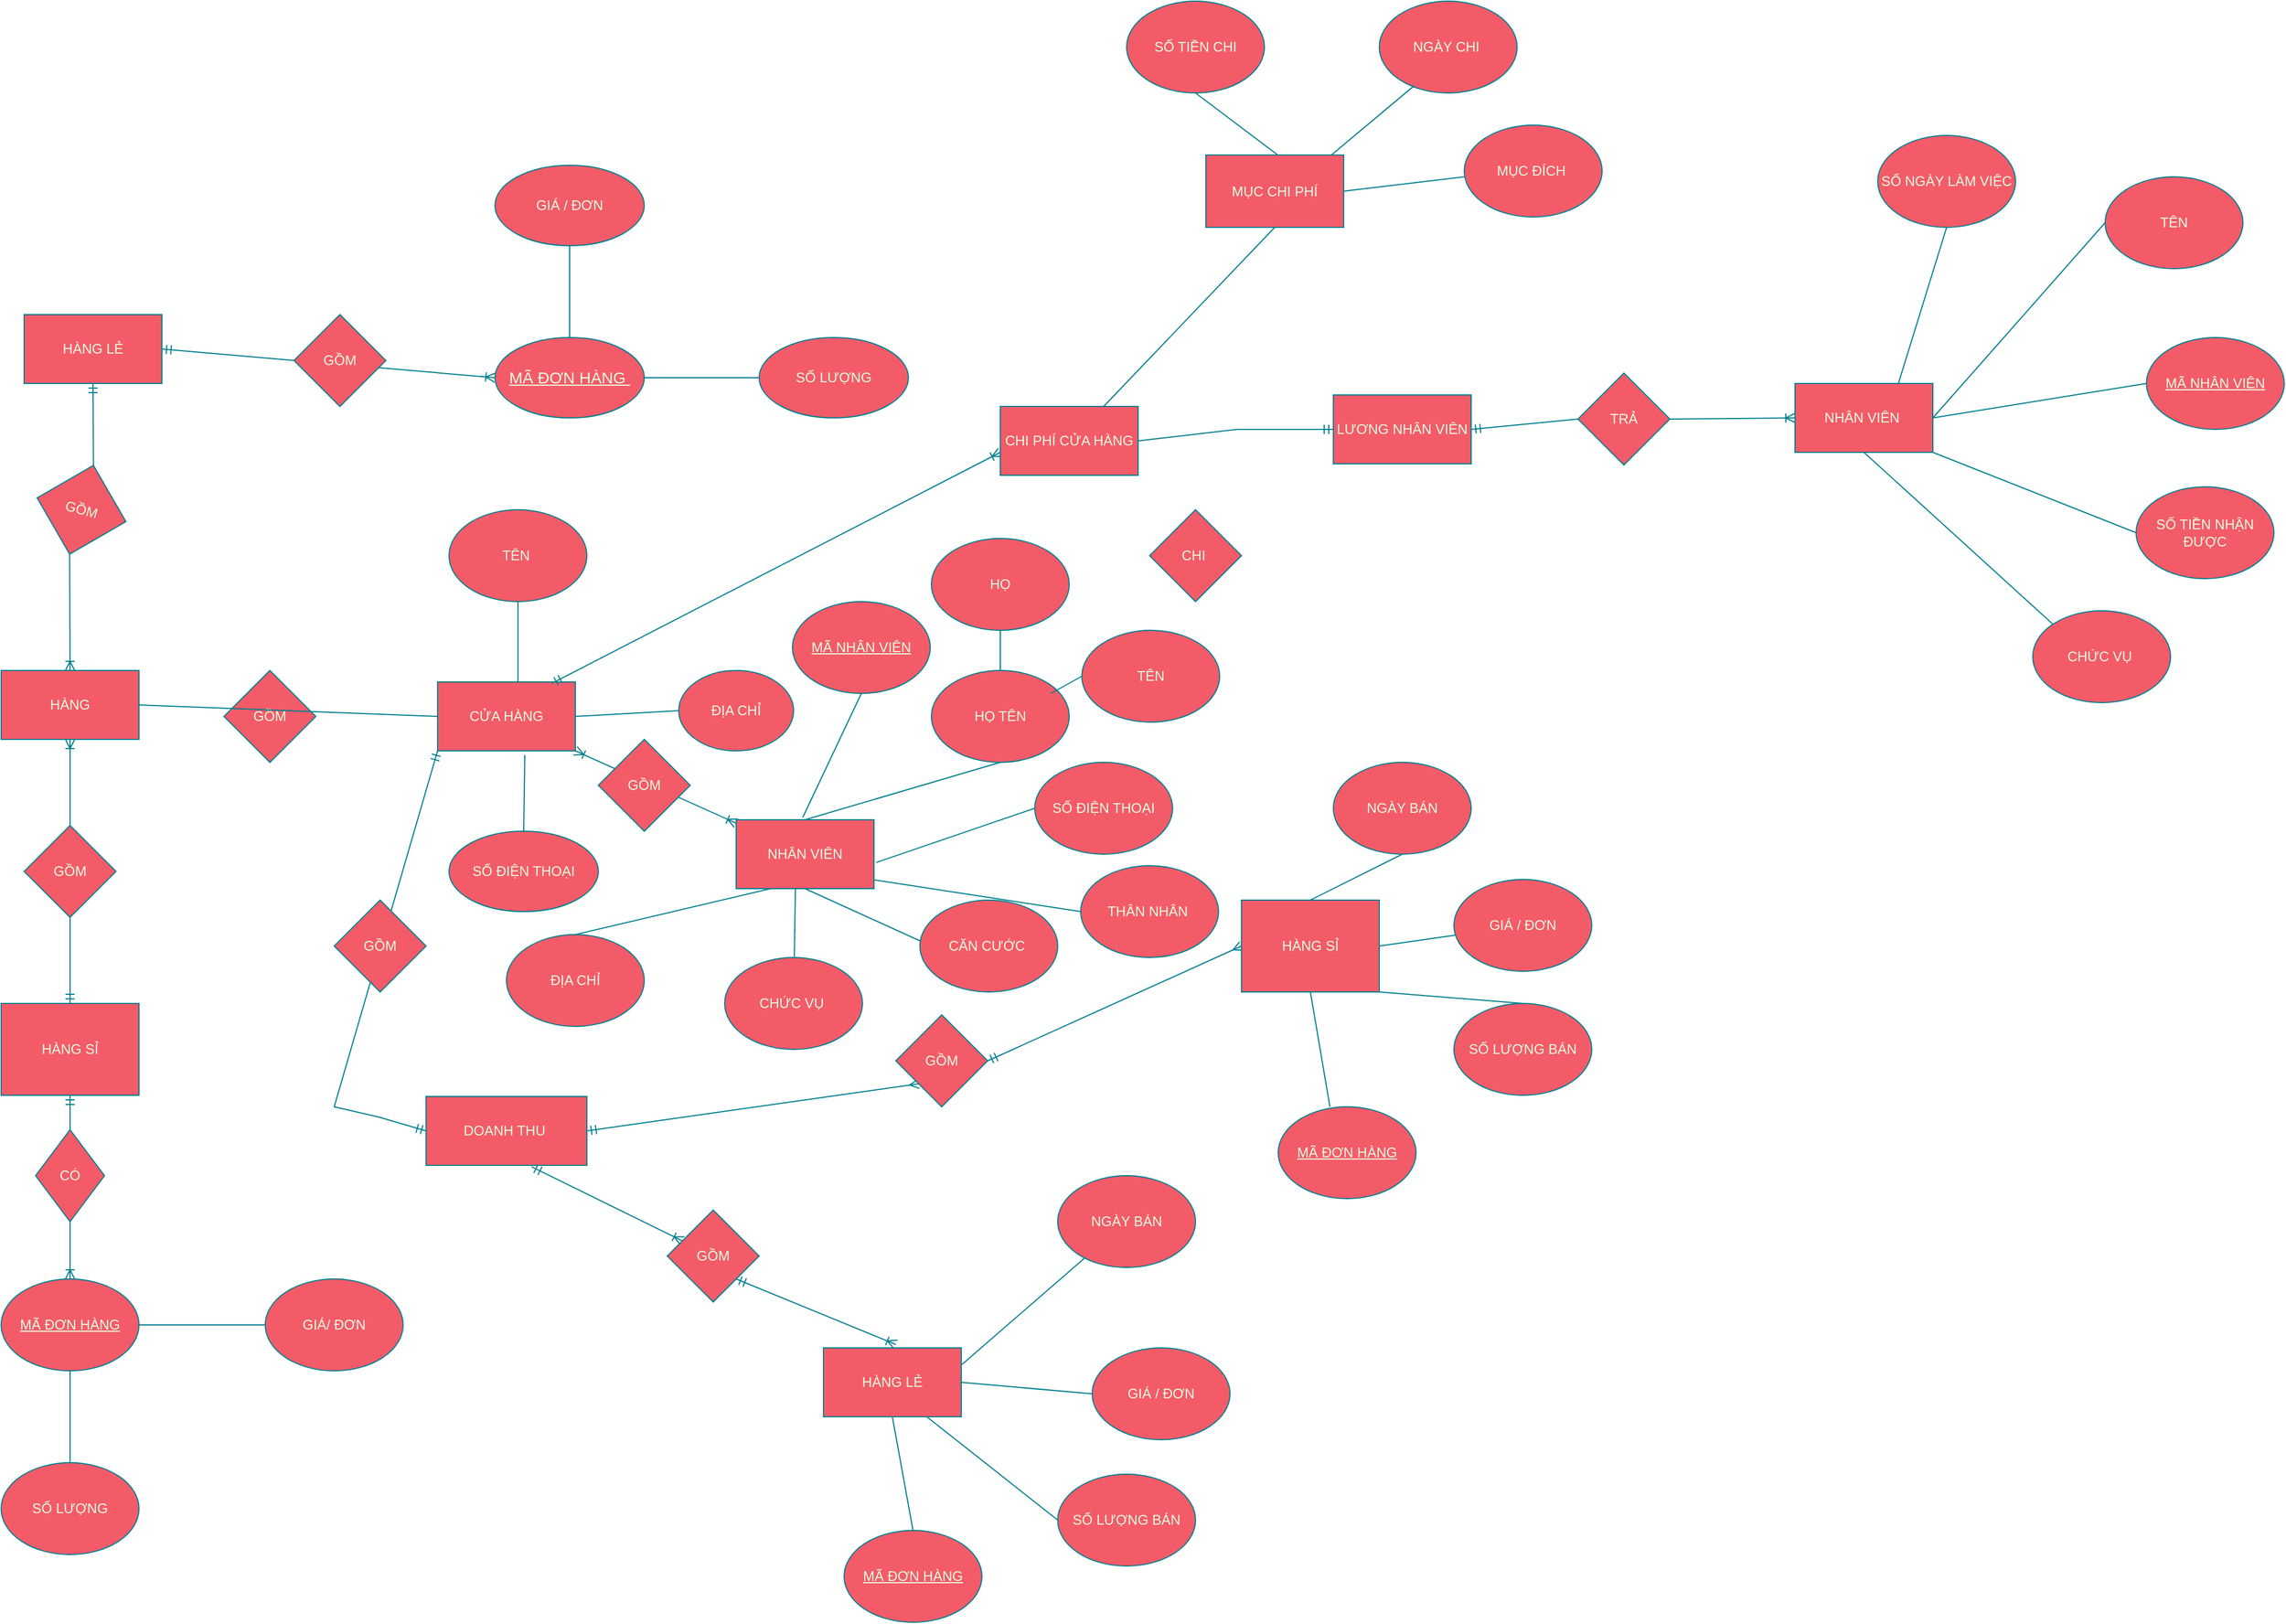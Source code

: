 <mxfile version="24.0.4" type="github">
  <diagram id="R2lEEEUBdFMjLlhIrx00" name="Page-1">
    <mxGraphModel dx="1657" dy="1652" grid="1" gridSize="9" guides="1" tooltips="1" connect="1" arrows="1" fold="1" page="1" pageScale="1" pageWidth="700" pageHeight="1000" math="0" shadow="0" extFonts="Permanent Marker^https://fonts.googleapis.com/css?family=Permanent+Marker">
      <root>
        <mxCell id="0" />
        <mxCell id="1" parent="0" />
        <mxCell id="OaX4-HpNBxAJLAudrFUs-1" value="CỬA HÀNG" style="rounded=0;whiteSpace=wrap;html=1;labelBackgroundColor=none;fillColor=#F45B69;strokeColor=#028090;fontColor=#E4FDE1;" parent="1" vertex="1">
          <mxGeometry x="330" y="80" width="120" height="60" as="geometry" />
        </mxCell>
        <mxCell id="OaX4-HpNBxAJLAudrFUs-2" value="ĐỊA CHỈ" style="ellipse;whiteSpace=wrap;html=1;rounded=0;labelBackgroundColor=none;fillColor=#F45B69;strokeColor=#028090;fontColor=#E4FDE1;" parent="1" vertex="1">
          <mxGeometry x="540" y="70" width="100" height="70" as="geometry" />
        </mxCell>
        <mxCell id="OaX4-HpNBxAJLAudrFUs-8" value="TÊN&amp;nbsp;" style="ellipse;whiteSpace=wrap;html=1;rounded=0;labelBackgroundColor=none;fillColor=#F45B69;strokeColor=#028090;fontColor=#E4FDE1;" parent="1" vertex="1">
          <mxGeometry x="340" y="-70" width="120" height="80" as="geometry" />
        </mxCell>
        <mxCell id="OaX4-HpNBxAJLAudrFUs-10" value="SỐ ĐIỆN THOẠI" style="ellipse;whiteSpace=wrap;html=1;rounded=0;labelBackgroundColor=none;fillColor=#F45B69;strokeColor=#028090;fontColor=#E4FDE1;" parent="1" vertex="1">
          <mxGeometry x="340" y="210" width="130" height="70" as="geometry" />
        </mxCell>
        <mxCell id="OaX4-HpNBxAJLAudrFUs-13" value="" style="endArrow=none;html=1;rounded=0;entryX=0.5;entryY=0;entryDx=0;entryDy=0;exitX=0.633;exitY=1.06;exitDx=0;exitDy=0;exitPerimeter=0;labelBackgroundColor=none;strokeColor=#028090;fontColor=default;" parent="1" source="OaX4-HpNBxAJLAudrFUs-1" target="OaX4-HpNBxAJLAudrFUs-10" edge="1">
          <mxGeometry width="50" height="50" relative="1" as="geometry">
            <mxPoint x="400" y="110" as="sourcePoint" />
            <mxPoint x="450" y="60" as="targetPoint" />
          </mxGeometry>
        </mxCell>
        <mxCell id="OaX4-HpNBxAJLAudrFUs-14" value="" style="endArrow=none;html=1;rounded=0;entryX=0;entryY=0.5;entryDx=0;entryDy=0;exitX=1;exitY=0.5;exitDx=0;exitDy=0;labelBackgroundColor=none;strokeColor=#028090;fontColor=default;" parent="1" source="OaX4-HpNBxAJLAudrFUs-1" target="OaX4-HpNBxAJLAudrFUs-2" edge="1">
          <mxGeometry width="50" height="50" relative="1" as="geometry">
            <mxPoint x="440" y="110" as="sourcePoint" />
            <mxPoint x="450" y="60" as="targetPoint" />
          </mxGeometry>
        </mxCell>
        <mxCell id="OaX4-HpNBxAJLAudrFUs-15" value="" style="endArrow=none;html=1;rounded=0;entryX=0.5;entryY=1;entryDx=0;entryDy=0;labelBackgroundColor=none;strokeColor=#028090;fontColor=default;" parent="1" target="OaX4-HpNBxAJLAudrFUs-8" edge="1">
          <mxGeometry width="50" height="50" relative="1" as="geometry">
            <mxPoint x="400" y="80" as="sourcePoint" />
            <mxPoint x="450" y="60" as="targetPoint" />
          </mxGeometry>
        </mxCell>
        <mxCell id="OaX4-HpNBxAJLAudrFUs-27" value="HÀNG" style="rounded=0;whiteSpace=wrap;html=1;labelBackgroundColor=none;fillColor=#F45B69;strokeColor=#028090;fontColor=#E4FDE1;" parent="1" vertex="1">
          <mxGeometry x="-50" y="70" width="120" height="60" as="geometry" />
        </mxCell>
        <mxCell id="OaX4-HpNBxAJLAudrFUs-36" value="MÃ ĐƠN HÀNG&amp;nbsp;" style="ellipse;whiteSpace=wrap;html=1;rounded=0;labelBackgroundColor=none;fillColor=#F45B69;strokeColor=#028090;fontColor=#E4FDE1;fontStyle=4;fontSize=14;" parent="1" vertex="1">
          <mxGeometry x="380" y="-220" width="130" height="70" as="geometry" />
        </mxCell>
        <mxCell id="OaX4-HpNBxAJLAudrFUs-38" value="GIÁ / ĐƠN" style="ellipse;whiteSpace=wrap;html=1;rounded=0;labelBackgroundColor=none;fillColor=#F45B69;strokeColor=#028090;fontColor=#E4FDE1;" parent="1" vertex="1">
          <mxGeometry x="380" y="-370" width="130" height="70" as="geometry" />
        </mxCell>
        <mxCell id="OaX4-HpNBxAJLAudrFUs-42" value="MÃ ĐƠN HÀNG" style="ellipse;whiteSpace=wrap;html=1;rounded=0;labelBackgroundColor=none;fillColor=#F45B69;strokeColor=#028090;fontColor=#E4FDE1;fontStyle=4" parent="1" vertex="1">
          <mxGeometry x="-50" y="600" width="120" height="80" as="geometry" />
        </mxCell>
        <mxCell id="OaX4-HpNBxAJLAudrFUs-44" value="GIÁ/ ĐƠN" style="ellipse;whiteSpace=wrap;html=1;rounded=0;labelBackgroundColor=none;fillColor=#F45B69;strokeColor=#028090;fontColor=#E4FDE1;" parent="1" vertex="1">
          <mxGeometry x="180" y="600" width="120" height="80" as="geometry" />
        </mxCell>
        <mxCell id="OaX4-HpNBxAJLAudrFUs-46" value="SỐ LƯỢNG" style="ellipse;whiteSpace=wrap;html=1;rounded=0;labelBackgroundColor=none;fillColor=#F45B69;strokeColor=#028090;fontColor=#E4FDE1;" parent="1" vertex="1">
          <mxGeometry x="-50" y="760" width="120" height="80" as="geometry" />
        </mxCell>
        <mxCell id="OaX4-HpNBxAJLAudrFUs-48" value="" style="endArrow=ERmandOne;html=1;rounded=0;entryX=0.5;entryY=1;entryDx=0;entryDy=0;exitX=0.5;exitY=0;exitDx=0;exitDy=0;labelBackgroundColor=none;strokeColor=#028090;fontColor=default;endFill=0;" parent="1" source="OaX4-HpNBxAJLAudrFUs-52" edge="1">
          <mxGeometry width="50" height="50" relative="1" as="geometry">
            <mxPoint x="10" y="510" as="sourcePoint" />
            <mxPoint x="10" y="440" as="targetPoint" />
            <Array as="points" />
          </mxGeometry>
        </mxCell>
        <mxCell id="OaX4-HpNBxAJLAudrFUs-50" value="" style="endArrow=none;html=1;rounded=0;exitX=1;exitY=0.5;exitDx=0;exitDy=0;entryX=0;entryY=0.5;entryDx=0;entryDy=0;labelBackgroundColor=none;strokeColor=#028090;fontColor=default;" parent="1" source="OaX4-HpNBxAJLAudrFUs-42" target="OaX4-HpNBxAJLAudrFUs-44" edge="1">
          <mxGeometry width="50" height="50" relative="1" as="geometry">
            <mxPoint x="400" y="500" as="sourcePoint" />
            <mxPoint x="450" y="450" as="targetPoint" />
          </mxGeometry>
        </mxCell>
        <mxCell id="OaX4-HpNBxAJLAudrFUs-51" value="" style="endArrow=none;html=1;rounded=0;entryX=0.5;entryY=1;entryDx=0;entryDy=0;exitX=0.5;exitY=0;exitDx=0;exitDy=0;labelBackgroundColor=none;strokeColor=#028090;fontColor=default;" parent="1" source="OaX4-HpNBxAJLAudrFUs-46" target="OaX4-HpNBxAJLAudrFUs-42" edge="1">
          <mxGeometry width="50" height="50" relative="1" as="geometry">
            <mxPoint x="10" y="670" as="sourcePoint" />
            <mxPoint x="450" y="450" as="targetPoint" />
          </mxGeometry>
        </mxCell>
        <mxCell id="OaX4-HpNBxAJLAudrFUs-53" value="" style="endArrow=none;html=1;rounded=0;entryX=0.5;entryY=1;entryDx=0;entryDy=0;exitX=0.5;exitY=0;exitDx=0;exitDy=0;labelBackgroundColor=none;strokeColor=#028090;fontColor=default;endFill=0;startArrow=ERoneToMany;startFill=0;" parent="1" source="OaX4-HpNBxAJLAudrFUs-42" target="OaX4-HpNBxAJLAudrFUs-52" edge="1">
          <mxGeometry width="50" height="50" relative="1" as="geometry">
            <mxPoint x="10" y="520" as="sourcePoint" />
            <mxPoint x="10" y="440" as="targetPoint" />
            <Array as="points" />
          </mxGeometry>
        </mxCell>
        <mxCell id="OaX4-HpNBxAJLAudrFUs-52" value="CÓ" style="rhombus;whiteSpace=wrap;html=1;labelBackgroundColor=none;fillColor=#F45B69;strokeColor=#028090;fontColor=#E4FDE1;" parent="1" vertex="1">
          <mxGeometry x="-20" y="470" width="60" height="80" as="geometry" />
        </mxCell>
        <mxCell id="OaX4-HpNBxAJLAudrFUs-54" value="SỐ LƯỢNG" style="ellipse;whiteSpace=wrap;html=1;rounded=0;labelBackgroundColor=none;fillColor=#F45B69;strokeColor=#028090;fontColor=#E4FDE1;" parent="1" vertex="1">
          <mxGeometry x="610" y="-220" width="130" height="70" as="geometry" />
        </mxCell>
        <mxCell id="OaX4-HpNBxAJLAudrFUs-56" value="" style="endArrow=ERoneToMany;html=1;rounded=0;entryX=0;entryY=0.5;entryDx=0;entryDy=0;labelBackgroundColor=none;strokeColor=#028090;fontColor=default;endFill=0;startArrow=ERmandOne;startFill=0;" parent="1" target="OaX4-HpNBxAJLAudrFUs-36" edge="1">
          <mxGeometry width="50" height="50" relative="1" as="geometry">
            <mxPoint x="90" y="-210" as="sourcePoint" />
            <mxPoint x="450" y="-250" as="targetPoint" />
          </mxGeometry>
        </mxCell>
        <mxCell id="OaX4-HpNBxAJLAudrFUs-57" value="" style="endArrow=none;html=1;rounded=0;exitX=1;exitY=0.5;exitDx=0;exitDy=0;entryX=0;entryY=0.5;entryDx=0;entryDy=0;labelBackgroundColor=none;strokeColor=#028090;fontColor=default;" parent="1" source="OaX4-HpNBxAJLAudrFUs-36" target="OaX4-HpNBxAJLAudrFUs-54" edge="1">
          <mxGeometry width="50" height="50" relative="1" as="geometry">
            <mxPoint x="400" y="-200" as="sourcePoint" />
            <mxPoint x="450" y="-250" as="targetPoint" />
          </mxGeometry>
        </mxCell>
        <mxCell id="OaX4-HpNBxAJLAudrFUs-58" value="" style="endArrow=none;html=1;rounded=0;entryX=0.5;entryY=1;entryDx=0;entryDy=0;labelBackgroundColor=none;strokeColor=#028090;fontColor=default;" parent="1" source="OaX4-HpNBxAJLAudrFUs-36" target="OaX4-HpNBxAJLAudrFUs-38" edge="1">
          <mxGeometry width="50" height="50" relative="1" as="geometry">
            <mxPoint x="400" y="-200" as="sourcePoint" />
            <mxPoint x="450" y="-250" as="targetPoint" />
          </mxGeometry>
        </mxCell>
        <mxCell id="OaX4-HpNBxAJLAudrFUs-59" value="GỒM" style="rhombus;whiteSpace=wrap;html=1;labelBackgroundColor=none;fillColor=#F45B69;strokeColor=#028090;fontColor=#E4FDE1;" parent="1" vertex="1">
          <mxGeometry x="205" y="-240" width="80" height="80" as="geometry" />
        </mxCell>
        <mxCell id="OaX4-HpNBxAJLAudrFUs-61" value="" style="endArrow=ERmandOne;html=1;rounded=0;entryX=0;entryY=1;entryDx=0;entryDy=0;labelBackgroundColor=none;strokeColor=#028090;fontColor=default;exitX=0;exitY=0.5;exitDx=0;exitDy=0;endFill=0;startArrow=ERmandOne;startFill=0;" parent="1" target="OaX4-HpNBxAJLAudrFUs-1" edge="1" source="OaX4-HpNBxAJLAudrFUs-62">
          <mxGeometry width="50" height="50" relative="1" as="geometry">
            <mxPoint x="360" y="450" as="sourcePoint" />
            <mxPoint x="450" y="210" as="targetPoint" />
            <Array as="points">
              <mxPoint x="279" y="459" />
              <mxPoint x="240" y="450" />
            </Array>
          </mxGeometry>
        </mxCell>
        <mxCell id="OaX4-HpNBxAJLAudrFUs-62" value="DOANH THU&amp;nbsp;" style="rounded=0;whiteSpace=wrap;html=1;labelBackgroundColor=none;fillColor=#F45B69;strokeColor=#028090;fontColor=#E4FDE1;" parent="1" vertex="1">
          <mxGeometry x="320" y="441" width="140" height="60" as="geometry" />
        </mxCell>
        <mxCell id="OaX4-HpNBxAJLAudrFUs-65" value="SỐ LƯỢNG BÁN" style="ellipse;whiteSpace=wrap;html=1;labelBackgroundColor=none;fillColor=#F45B69;strokeColor=#028090;fontColor=#E4FDE1;" parent="1" vertex="1">
          <mxGeometry x="1215" y="360" width="120" height="80" as="geometry" />
        </mxCell>
        <mxCell id="OaX4-HpNBxAJLAudrFUs-67" value="" style="endArrow=none;html=1;rounded=0;entryX=0.5;entryY=0;entryDx=0;entryDy=0;exitX=1;exitY=1;exitDx=0;exitDy=0;labelBackgroundColor=none;strokeColor=#028090;fontColor=default;" parent="1" source="HUm4G19TqvyZcy05r_Xh-48" target="OaX4-HpNBxAJLAudrFUs-65" edge="1">
          <mxGeometry width="50" height="50" relative="1" as="geometry">
            <mxPoint x="1122.04" y="335.6" as="sourcePoint" />
            <mxPoint x="450" y="410" as="targetPoint" />
          </mxGeometry>
        </mxCell>
        <mxCell id="OaX4-HpNBxAJLAudrFUs-68" value="NGÀY BÁN" style="ellipse;whiteSpace=wrap;html=1;labelBackgroundColor=none;fillColor=#F45B69;strokeColor=#028090;fontColor=#E4FDE1;" parent="1" vertex="1">
          <mxGeometry x="1110" y="150" width="120" height="80" as="geometry" />
        </mxCell>
        <mxCell id="OaX4-HpNBxAJLAudrFUs-70" value="GIÁ / ĐƠN" style="ellipse;whiteSpace=wrap;html=1;labelBackgroundColor=none;fillColor=#F45B69;strokeColor=#028090;fontColor=#E4FDE1;" parent="1" vertex="1">
          <mxGeometry x="1215" y="252" width="120" height="80" as="geometry" />
        </mxCell>
        <mxCell id="OaX4-HpNBxAJLAudrFUs-71" value="" style="endArrow=none;html=1;rounded=0;exitX=1;exitY=0.5;exitDx=0;exitDy=0;labelBackgroundColor=none;strokeColor=#028090;fontColor=default;" parent="1" source="HUm4G19TqvyZcy05r_Xh-48" target="OaX4-HpNBxAJLAudrFUs-70" edge="1">
          <mxGeometry width="50" height="50" relative="1" as="geometry">
            <mxPoint x="1150" y="300.0" as="sourcePoint" />
            <mxPoint x="450" y="410" as="targetPoint" />
          </mxGeometry>
        </mxCell>
        <mxCell id="OaX4-HpNBxAJLAudrFUs-73" value="SỐ LƯỢNG BÁN" style="ellipse;whiteSpace=wrap;html=1;labelBackgroundColor=none;fillColor=#F45B69;strokeColor=#028090;fontColor=#E4FDE1;" parent="1" vertex="1">
          <mxGeometry x="870" y="770" width="120" height="80" as="geometry" />
        </mxCell>
        <mxCell id="OaX4-HpNBxAJLAudrFUs-74" value="NGÀY BÁN" style="ellipse;whiteSpace=wrap;html=1;labelBackgroundColor=none;fillColor=#F45B69;strokeColor=#028090;fontColor=#E4FDE1;" parent="1" vertex="1">
          <mxGeometry x="870" y="510" width="120" height="80" as="geometry" />
        </mxCell>
        <mxCell id="OaX4-HpNBxAJLAudrFUs-75" value="GIÁ / ĐƠN" style="ellipse;whiteSpace=wrap;html=1;labelBackgroundColor=none;fillColor=#F45B69;strokeColor=#028090;fontColor=#E4FDE1;" parent="1" vertex="1">
          <mxGeometry x="900" y="660" width="120" height="80" as="geometry" />
        </mxCell>
        <mxCell id="OaX4-HpNBxAJLAudrFUs-77" value="" style="endArrow=ERmandOne;html=1;rounded=0;labelBackgroundColor=none;strokeColor=#028090;fontColor=default;endFill=0;startArrow=ERoneToMany;startFill=0;entryX=0.657;entryY=1.022;entryDx=0;entryDy=0;entryPerimeter=0;" parent="1" source="OaX4-HpNBxAJLAudrFUs-85" edge="1" target="OaX4-HpNBxAJLAudrFUs-62">
          <mxGeometry width="50" height="50" relative="1" as="geometry">
            <mxPoint x="729" y="657" as="sourcePoint" />
            <mxPoint x="720" y="500" as="targetPoint" />
          </mxGeometry>
        </mxCell>
        <mxCell id="OaX4-HpNBxAJLAudrFUs-78" value="" style="endArrow=none;html=1;rounded=0;exitX=1;exitY=0.25;exitDx=0;exitDy=0;labelBackgroundColor=none;strokeColor=#028090;fontColor=default;" parent="1" source="HUm4G19TqvyZcy05r_Xh-49" target="OaX4-HpNBxAJLAudrFUs-74" edge="1">
          <mxGeometry width="50" height="50" relative="1" as="geometry">
            <mxPoint x="804" y="688" as="sourcePoint" />
            <mxPoint x="650" y="490" as="targetPoint" />
          </mxGeometry>
        </mxCell>
        <mxCell id="OaX4-HpNBxAJLAudrFUs-79" value="" style="endArrow=none;html=1;rounded=0;entryX=0;entryY=0.5;entryDx=0;entryDy=0;exitX=1;exitY=0.5;exitDx=0;exitDy=0;labelBackgroundColor=none;strokeColor=#028090;fontColor=default;" parent="1" source="HUm4G19TqvyZcy05r_Xh-49" target="OaX4-HpNBxAJLAudrFUs-75" edge="1">
          <mxGeometry width="50" height="50" relative="1" as="geometry">
            <mxPoint x="804" y="688" as="sourcePoint" />
            <mxPoint x="650" y="490" as="targetPoint" />
          </mxGeometry>
        </mxCell>
        <mxCell id="OaX4-HpNBxAJLAudrFUs-80" value="" style="endArrow=none;html=1;rounded=0;entryX=0;entryY=0.5;entryDx=0;entryDy=0;labelBackgroundColor=none;strokeColor=#028090;fontColor=default;exitX=0.75;exitY=1;exitDx=0;exitDy=0;" parent="1" source="HUm4G19TqvyZcy05r_Xh-49" target="OaX4-HpNBxAJLAudrFUs-73" edge="1">
          <mxGeometry width="50" height="50" relative="1" as="geometry">
            <mxPoint x="756" y="720" as="sourcePoint" />
            <mxPoint x="650" y="590" as="targetPoint" />
          </mxGeometry>
        </mxCell>
        <mxCell id="OaX4-HpNBxAJLAudrFUs-81" value="GỒM" style="rhombus;whiteSpace=wrap;html=1;labelBackgroundColor=none;fillColor=#F45B69;strokeColor=#028090;fontColor=#E4FDE1;" parent="1" vertex="1">
          <mxGeometry x="240" y="270" width="80" height="80" as="geometry" />
        </mxCell>
        <mxCell id="OaX4-HpNBxAJLAudrFUs-84" value="" style="endArrow=ERmany;html=1;rounded=0;labelBackgroundColor=none;strokeColor=#028090;fontColor=default;entryX=0;entryY=0.5;entryDx=0;entryDy=0;endFill=0;startArrow=ERmandOne;startFill=0;exitX=1;exitY=0.5;exitDx=0;exitDy=0;" parent="1" target="HUm4G19TqvyZcy05r_Xh-48" edge="1" source="OaX4-HpNBxAJLAudrFUs-83">
          <mxGeometry width="50" height="50" relative="1" as="geometry">
            <mxPoint x="720" y="420" as="sourcePoint" />
            <mxPoint x="1033.72" y="313.04" as="targetPoint" />
            <Array as="points" />
          </mxGeometry>
        </mxCell>
        <mxCell id="OaX4-HpNBxAJLAudrFUs-88" value="HÀNG LẺ" style="rounded=0;whiteSpace=wrap;html=1;labelBackgroundColor=none;fillColor=#F45B69;strokeColor=#028090;fontColor=#E4FDE1;" parent="1" vertex="1">
          <mxGeometry x="-30" y="-240" width="120" height="60" as="geometry" />
        </mxCell>
        <mxCell id="OaX4-HpNBxAJLAudrFUs-90" value="HÀNG SỈ" style="rounded=0;whiteSpace=wrap;html=1;labelBackgroundColor=none;fillColor=#F45B69;strokeColor=#028090;fontColor=#E4FDE1;" parent="1" vertex="1">
          <mxGeometry x="-50" y="360" width="120" height="80" as="geometry" />
        </mxCell>
        <mxCell id="OaX4-HpNBxAJLAudrFUs-91" value="" style="endArrow=ERoneToMany;html=1;rounded=0;exitX=0.83;exitY=0.02;exitDx=0;exitDy=0;exitPerimeter=0;labelBackgroundColor=none;strokeColor=#028090;fontColor=default;endFill=0;startArrow=ERmandOne;startFill=0;" parent="1" source="OaX4-HpNBxAJLAudrFUs-1" edge="1">
          <mxGeometry width="50" height="50" relative="1" as="geometry">
            <mxPoint x="530" y="10" as="sourcePoint" />
            <mxPoint x="820" y="-120" as="targetPoint" />
            <Array as="points" />
          </mxGeometry>
        </mxCell>
        <mxCell id="OaX4-HpNBxAJLAudrFUs-93" value="CHI PHÍ CỬA HÀNG" style="rounded=0;whiteSpace=wrap;html=1;labelBackgroundColor=none;fillColor=#F45B69;strokeColor=#028090;fontColor=#E4FDE1;" parent="1" vertex="1">
          <mxGeometry x="820" y="-160" width="120" height="60" as="geometry" />
        </mxCell>
        <mxCell id="OaX4-HpNBxAJLAudrFUs-97" value="" style="endArrow=none;html=1;rounded=0;labelBackgroundColor=none;strokeColor=#028090;fontColor=default;exitX=0.5;exitY=1;exitDx=0;exitDy=0;entryX=0.533;entryY=0.016;entryDx=0;entryDy=0;entryPerimeter=0;" parent="1" target="HUm4G19TqvyZcy05r_Xh-44" edge="1" source="OaX4-HpNBxAJLAudrFUs-99">
          <mxGeometry width="50" height="50" relative="1" as="geometry">
            <mxPoint x="1230" y="-240" as="sourcePoint" />
            <mxPoint x="1026" y="-351" as="targetPoint" />
          </mxGeometry>
        </mxCell>
        <mxCell id="OaX4-HpNBxAJLAudrFUs-99" value="SỐ TIỀN CHI" style="ellipse;whiteSpace=wrap;html=1;labelBackgroundColor=none;fillColor=#F45B69;strokeColor=#028090;fontColor=#E4FDE1;" parent="1" vertex="1">
          <mxGeometry x="930" y="-513" width="120" height="80" as="geometry" />
        </mxCell>
        <mxCell id="OaX4-HpNBxAJLAudrFUs-100" value="NGÀY CHI&amp;nbsp;" style="ellipse;whiteSpace=wrap;html=1;labelBackgroundColor=none;fillColor=#F45B69;strokeColor=#028090;fontColor=#E4FDE1;" parent="1" vertex="1">
          <mxGeometry x="1150" y="-513" width="120" height="80" as="geometry" />
        </mxCell>
        <mxCell id="OaX4-HpNBxAJLAudrFUs-103" value="" style="endArrow=ERmandOne;html=1;rounded=0;exitX=1;exitY=0.5;exitDx=0;exitDy=0;entryX=0;entryY=0.5;entryDx=0;entryDy=0;labelBackgroundColor=none;strokeColor=#028090;fontColor=default;endFill=0;" parent="1" source="OaX4-HpNBxAJLAudrFUs-93" target="OaX4-HpNBxAJLAudrFUs-104" edge="1">
          <mxGeometry width="50" height="50" relative="1" as="geometry">
            <mxPoint x="1600" y="-120" as="sourcePoint" />
            <mxPoint x="1010" as="targetPoint" />
            <Array as="points">
              <mxPoint x="1026" y="-140" />
            </Array>
          </mxGeometry>
        </mxCell>
        <mxCell id="OaX4-HpNBxAJLAudrFUs-104" value="LƯƠNG NHÂN VIÊN" style="rounded=0;whiteSpace=wrap;html=1;labelBackgroundColor=none;fillColor=#F45B69;strokeColor=#028090;fontColor=#E4FDE1;" parent="1" vertex="1">
          <mxGeometry x="1110" y="-170" width="120" height="60" as="geometry" />
        </mxCell>
        <mxCell id="OaX4-HpNBxAJLAudrFUs-105" value="" style="endArrow=ERoneToMany;html=1;rounded=0;labelBackgroundColor=none;strokeColor=#028090;fontColor=default;exitX=1;exitY=0.5;exitDx=0;exitDy=0;entryX=0;entryY=0.5;entryDx=0;entryDy=0;endFill=0;startArrow=none;startFill=0;" parent="1" edge="1" target="HUm4G19TqvyZcy05r_Xh-40" source="HUm4G19TqvyZcy05r_Xh-41">
          <mxGeometry width="50" height="50" relative="1" as="geometry">
            <mxPoint x="1140" y="90" as="sourcePoint" />
            <mxPoint x="1314" y="-158" as="targetPoint" />
          </mxGeometry>
        </mxCell>
        <mxCell id="OaX4-HpNBxAJLAudrFUs-107" value="" style="endArrow=none;html=1;rounded=0;labelBackgroundColor=none;strokeColor=#028090;fontColor=default;exitX=0;exitY=0.5;exitDx=0;exitDy=0;entryX=1;entryY=0.5;entryDx=0;entryDy=0;" parent="1" edge="1" target="HUm4G19TqvyZcy05r_Xh-40" source="OaX4-HpNBxAJLAudrFUs-112">
          <mxGeometry width="50" height="50" relative="1" as="geometry">
            <mxPoint x="1390" y="90" as="sourcePoint" />
            <mxPoint x="1431.0" y="-170.96" as="targetPoint" />
          </mxGeometry>
        </mxCell>
        <mxCell id="OaX4-HpNBxAJLAudrFUs-108" value="CHI&amp;nbsp;" style="rhombus;whiteSpace=wrap;html=1;labelBackgroundColor=none;fillColor=#F45B69;strokeColor=#028090;fontColor=#E4FDE1;" parent="1" vertex="1">
          <mxGeometry x="950" y="-70" width="80" height="80" as="geometry" />
        </mxCell>
        <mxCell id="OaX4-HpNBxAJLAudrFUs-109" value="" style="endArrow=none;html=1;rounded=0;entryX=0.75;entryY=0;entryDx=0;entryDy=0;labelBackgroundColor=none;strokeColor=#028090;fontColor=default;exitX=0.5;exitY=1;exitDx=0;exitDy=0;" parent="1" target="HUm4G19TqvyZcy05r_Xh-40" edge="1" source="OaX4-HpNBxAJLAudrFUs-114">
          <mxGeometry width="50" height="50" relative="1" as="geometry">
            <mxPoint x="1440" y="-10" as="sourcePoint" />
            <mxPoint x="1416.426" y="-186.284" as="targetPoint" />
          </mxGeometry>
        </mxCell>
        <mxCell id="OaX4-HpNBxAJLAudrFUs-110" value="" style="endArrow=none;html=1;rounded=0;exitX=0.5;exitY=1;exitDx=0;exitDy=0;labelBackgroundColor=none;strokeColor=#028090;fontColor=default;entryX=0;entryY=0;entryDx=0;entryDy=0;" parent="1" source="HUm4G19TqvyZcy05r_Xh-40" edge="1" target="OaX4-HpNBxAJLAudrFUs-116">
          <mxGeometry width="50" height="50" relative="1" as="geometry">
            <mxPoint x="1374" y="-118" as="sourcePoint" />
            <mxPoint x="1420" y="170" as="targetPoint" />
          </mxGeometry>
        </mxCell>
        <mxCell id="OaX4-HpNBxAJLAudrFUs-112" value="TÊN" style="ellipse;whiteSpace=wrap;html=1;labelBackgroundColor=none;fillColor=#F45B69;strokeColor=#028090;fontColor=#E4FDE1;" parent="1" vertex="1">
          <mxGeometry x="1782" y="-360" width="120" height="80" as="geometry" />
        </mxCell>
        <mxCell id="OaX4-HpNBxAJLAudrFUs-113" value="SỐ TIỀN NHẬN ĐƯỢC" style="ellipse;whiteSpace=wrap;html=1;labelBackgroundColor=none;fillColor=#F45B69;strokeColor=#028090;fontColor=#E4FDE1;" parent="1" vertex="1">
          <mxGeometry x="1809" y="-90" width="120" height="80" as="geometry" />
        </mxCell>
        <mxCell id="OaX4-HpNBxAJLAudrFUs-114" value="SỐ NGÀY LÀM VIỆC" style="ellipse;whiteSpace=wrap;html=1;labelBackgroundColor=none;fillColor=#F45B69;strokeColor=#028090;fontColor=#E4FDE1;" parent="1" vertex="1">
          <mxGeometry x="1584" y="-396" width="120" height="80" as="geometry" />
        </mxCell>
        <mxCell id="OaX4-HpNBxAJLAudrFUs-115" value="" style="endArrow=none;html=1;rounded=0;entryX=1;entryY=1;entryDx=0;entryDy=0;labelBackgroundColor=none;strokeColor=#028090;fontColor=default;exitX=0;exitY=0.5;exitDx=0;exitDy=0;" parent="1" target="HUm4G19TqvyZcy05r_Xh-40" edge="1" source="OaX4-HpNBxAJLAudrFUs-113">
          <mxGeometry width="50" height="50" relative="1" as="geometry">
            <mxPoint x="1536" y="50" as="sourcePoint" />
            <mxPoint x="1416.426" y="-129.716" as="targetPoint" />
          </mxGeometry>
        </mxCell>
        <mxCell id="OaX4-HpNBxAJLAudrFUs-116" value="CHỨC VỤ&amp;nbsp;" style="ellipse;whiteSpace=wrap;html=1;labelBackgroundColor=none;fillColor=#F45B69;strokeColor=#028090;fontColor=#E4FDE1;" parent="1" vertex="1">
          <mxGeometry x="1719" y="18" width="120" height="80" as="geometry" />
        </mxCell>
        <mxCell id="OaX4-HpNBxAJLAudrFUs-117" value="" style="endArrow=ERoneToMany;html=1;rounded=0;exitX=1;exitY=1;exitDx=0;exitDy=0;labelBackgroundColor=none;strokeColor=#028090;fontColor=default;startArrow=ERoneToMany;startFill=0;endFill=0;shadow=0;textShadow=0;" parent="1" source="OaX4-HpNBxAJLAudrFUs-1" target="OaX4-HpNBxAJLAudrFUs-118" edge="1">
          <mxGeometry width="50" height="50" relative="1" as="geometry">
            <mxPoint x="510" y="80" as="sourcePoint" />
            <mxPoint x="550" y="200" as="targetPoint" />
          </mxGeometry>
        </mxCell>
        <mxCell id="OaX4-HpNBxAJLAudrFUs-118" value="NHÂN VIÊN" style="rounded=0;whiteSpace=wrap;html=1;labelBackgroundColor=none;fillColor=#F45B69;strokeColor=#028090;fontColor=#E4FDE1;" parent="1" vertex="1">
          <mxGeometry x="590" y="200" width="120" height="60" as="geometry" />
        </mxCell>
        <mxCell id="OaX4-HpNBxAJLAudrFUs-121" value="GỒM" style="rhombus;whiteSpace=wrap;html=1;labelBackgroundColor=none;fillColor=#F45B69;strokeColor=#028090;fontColor=#E4FDE1;" parent="1" vertex="1">
          <mxGeometry x="470" y="130" width="80" height="80" as="geometry" />
        </mxCell>
        <mxCell id="OaX4-HpNBxAJLAudrFUs-122" value="" style="endArrow=none;html=1;rounded=0;exitX=0.5;exitY=1;exitDx=0;exitDy=0;entryX=0.5;entryY=0;entryDx=0;entryDy=0;labelBackgroundColor=none;strokeColor=#028090;fontColor=default;" parent="1" source="OaX4-HpNBxAJLAudrFUs-68" target="HUm4G19TqvyZcy05r_Xh-48" edge="1">
          <mxGeometry width="50" height="50" relative="1" as="geometry">
            <mxPoint x="1020" y="380" as="sourcePoint" />
            <mxPoint x="1098.4" y="261.2" as="targetPoint" />
          </mxGeometry>
        </mxCell>
        <mxCell id="OaX4-HpNBxAJLAudrFUs-123" value="" style="endArrow=none;html=1;rounded=0;entryX=1.017;entryY=0.62;entryDx=0;entryDy=0;entryPerimeter=0;exitX=0;exitY=0.5;exitDx=0;exitDy=0;labelBackgroundColor=none;strokeColor=#028090;fontColor=default;" parent="1" source="OaX4-HpNBxAJLAudrFUs-127" target="OaX4-HpNBxAJLAudrFUs-118" edge="1">
          <mxGeometry width="50" height="50" relative="1" as="geometry">
            <mxPoint x="840" y="237" as="sourcePoint" />
            <mxPoint x="580" y="130" as="targetPoint" />
          </mxGeometry>
        </mxCell>
        <mxCell id="OaX4-HpNBxAJLAudrFUs-124" value="" style="endArrow=none;html=1;rounded=0;entryX=0.5;entryY=0;entryDx=0;entryDy=0;labelBackgroundColor=none;strokeColor=#028090;fontColor=default;exitX=0.5;exitY=1;exitDx=0;exitDy=0;" parent="1" target="OaX4-HpNBxAJLAudrFUs-118" edge="1" source="OaX4-HpNBxAJLAudrFUs-126">
          <mxGeometry width="50" height="50" relative="1" as="geometry">
            <mxPoint x="740" y="130" as="sourcePoint" />
            <mxPoint x="580" y="130" as="targetPoint" />
          </mxGeometry>
        </mxCell>
        <mxCell id="OaX4-HpNBxAJLAudrFUs-125" value="" style="endArrow=none;html=1;rounded=0;entryX=0.5;entryY=1;entryDx=0;entryDy=0;labelBackgroundColor=none;strokeColor=#028090;fontColor=default;" parent="1" target="OaX4-HpNBxAJLAudrFUs-118" edge="1">
          <mxGeometry width="50" height="50" relative="1" as="geometry">
            <mxPoint x="760" y="310" as="sourcePoint" />
            <mxPoint x="580" y="130" as="targetPoint" />
          </mxGeometry>
        </mxCell>
        <mxCell id="OaX4-HpNBxAJLAudrFUs-126" value="HỌ TÊN" style="ellipse;whiteSpace=wrap;html=1;labelBackgroundColor=none;fillColor=#F45B69;strokeColor=#028090;fontColor=#E4FDE1;" parent="1" vertex="1">
          <mxGeometry x="760" y="70" width="120" height="80" as="geometry" />
        </mxCell>
        <mxCell id="OaX4-HpNBxAJLAudrFUs-127" value="SỐ ĐIỆN THOẠI" style="ellipse;whiteSpace=wrap;html=1;labelBackgroundColor=none;fillColor=#F45B69;strokeColor=#028090;fontColor=#E4FDE1;" parent="1" vertex="1">
          <mxGeometry x="850" y="150" width="120" height="80" as="geometry" />
        </mxCell>
        <mxCell id="OaX4-HpNBxAJLAudrFUs-128" value="CĂN CƯỚC&amp;nbsp;" style="ellipse;whiteSpace=wrap;html=1;labelBackgroundColor=none;fillColor=#F45B69;strokeColor=#028090;fontColor=#E4FDE1;" parent="1" vertex="1">
          <mxGeometry x="750" y="270" width="120" height="80" as="geometry" />
        </mxCell>
        <mxCell id="OaX4-HpNBxAJLAudrFUs-129" value="ĐỊA CHỈ" style="ellipse;whiteSpace=wrap;html=1;labelBackgroundColor=none;fillColor=#F45B69;strokeColor=#028090;fontColor=#E4FDE1;" parent="1" vertex="1">
          <mxGeometry x="390" y="300" width="120" height="80" as="geometry" />
        </mxCell>
        <mxCell id="OaX4-HpNBxAJLAudrFUs-131" value="" style="endArrow=none;html=1;rounded=0;entryX=0.25;entryY=1;entryDx=0;entryDy=0;exitX=0.5;exitY=0;exitDx=0;exitDy=0;labelBackgroundColor=none;strokeColor=#028090;fontColor=default;" parent="1" source="OaX4-HpNBxAJLAudrFUs-129" target="OaX4-HpNBxAJLAudrFUs-118" edge="1">
          <mxGeometry width="50" height="50" relative="1" as="geometry">
            <mxPoint x="530" y="280" as="sourcePoint" />
            <mxPoint x="580" y="230" as="targetPoint" />
          </mxGeometry>
        </mxCell>
        <mxCell id="OaX4-HpNBxAJLAudrFUs-132" value="CHỨC VỤ&amp;nbsp;" style="ellipse;whiteSpace=wrap;html=1;labelBackgroundColor=none;fillColor=#F45B69;strokeColor=#028090;fontColor=#E4FDE1;" parent="1" vertex="1">
          <mxGeometry x="580" y="320" width="120" height="80" as="geometry" />
        </mxCell>
        <mxCell id="OaX4-HpNBxAJLAudrFUs-133" value="" style="endArrow=none;html=1;rounded=0;entryX=0.43;entryY=1.007;entryDx=0;entryDy=0;entryPerimeter=0;labelBackgroundColor=none;strokeColor=#028090;fontColor=default;" parent="1" source="OaX4-HpNBxAJLAudrFUs-132" target="OaX4-HpNBxAJLAudrFUs-118" edge="1">
          <mxGeometry width="50" height="50" relative="1" as="geometry">
            <mxPoint x="530" y="380" as="sourcePoint" />
            <mxPoint x="580" y="330" as="targetPoint" />
          </mxGeometry>
        </mxCell>
        <mxCell id="OaX4-HpNBxAJLAudrFUs-134" value="THÂN NHÂN&amp;nbsp;" style="ellipse;whiteSpace=wrap;html=1;labelBackgroundColor=none;fillColor=#F45B69;strokeColor=#028090;fontColor=#E4FDE1;" parent="1" vertex="1">
          <mxGeometry x="890" y="240" width="120" height="80" as="geometry" />
        </mxCell>
        <mxCell id="OaX4-HpNBxAJLAudrFUs-135" value="" style="endArrow=none;html=1;rounded=0;entryX=0;entryY=0.5;entryDx=0;entryDy=0;exitX=1.003;exitY=0.873;exitDx=0;exitDy=0;exitPerimeter=0;labelBackgroundColor=none;strokeColor=#028090;fontColor=default;" parent="1" source="OaX4-HpNBxAJLAudrFUs-118" target="OaX4-HpNBxAJLAudrFUs-134" edge="1">
          <mxGeometry width="50" height="50" relative="1" as="geometry">
            <mxPoint x="530" y="280" as="sourcePoint" />
            <mxPoint x="580" y="230" as="targetPoint" />
          </mxGeometry>
        </mxCell>
        <mxCell id="HUm4G19TqvyZcy05r_Xh-2" value="" style="endArrow=none;html=1;rounded=0;strokeColor=#028090;labelBackgroundColor=none;fontColor=default;entryX=0.5;entryY=1;entryDx=0;entryDy=0;" edge="1" parent="1" target="HUm4G19TqvyZcy05r_Xh-48">
          <mxGeometry width="50" height="50" relative="1" as="geometry">
            <mxPoint x="1107" y="450" as="sourcePoint" />
            <mxPoint x="1098" y="342" as="targetPoint" />
          </mxGeometry>
        </mxCell>
        <mxCell id="HUm4G19TqvyZcy05r_Xh-3" value="MÃ ĐƠN HÀNG" style="ellipse;whiteSpace=wrap;html=1;strokeColor=#028090;fontColor=#E4FDE1;fillColor=#F45B69;fontStyle=4;labelBackgroundColor=none;" vertex="1" parent="1">
          <mxGeometry x="1062" y="450" width="120" height="80" as="geometry" />
        </mxCell>
        <mxCell id="HUm4G19TqvyZcy05r_Xh-4" value="" style="endArrow=none;html=1;rounded=0;strokeColor=#028090;entryX=0.5;entryY=1;entryDx=0;entryDy=0;exitX=0.5;exitY=0;exitDx=0;exitDy=0;labelBackgroundColor=none;fontColor=default;" edge="1" parent="1" source="HUm4G19TqvyZcy05r_Xh-5" target="HUm4G19TqvyZcy05r_Xh-49">
          <mxGeometry width="50" height="50" relative="1" as="geometry">
            <mxPoint x="666" y="828" as="sourcePoint" />
            <mxPoint x="744" y="728" as="targetPoint" />
          </mxGeometry>
        </mxCell>
        <mxCell id="HUm4G19TqvyZcy05r_Xh-5" value="MÃ ĐƠN HÀNG" style="ellipse;whiteSpace=wrap;html=1;strokeColor=#028090;fontColor=#E4FDE1;fillColor=#F45B69;fontStyle=4;labelBackgroundColor=none;" vertex="1" parent="1">
          <mxGeometry x="684" y="819" width="120" height="80" as="geometry" />
        </mxCell>
        <mxCell id="HUm4G19TqvyZcy05r_Xh-6" value="" style="endArrow=none;html=1;rounded=0;strokeColor=#028090;entryX=1;entryY=0.5;entryDx=0;entryDy=0;labelBackgroundColor=none;fontColor=default;exitX=0;exitY=0.5;exitDx=0;exitDy=0;" edge="1" parent="1" source="HUm4G19TqvyZcy05r_Xh-7" target="HUm4G19TqvyZcy05r_Xh-40">
          <mxGeometry width="50" height="50" relative="1" as="geometry">
            <mxPoint x="1350" y="-18" as="sourcePoint" />
            <mxPoint x="1434" y="-158" as="targetPoint" />
          </mxGeometry>
        </mxCell>
        <mxCell id="HUm4G19TqvyZcy05r_Xh-7" value="MÃ NHÂN VIÊN" style="ellipse;whiteSpace=wrap;html=1;strokeColor=#028090;fontColor=#E4FDE1;fillColor=#F45B69;fontStyle=4;labelBackgroundColor=none;" vertex="1" parent="1">
          <mxGeometry x="1818" y="-220" width="120" height="80" as="geometry" />
        </mxCell>
        <mxCell id="HUm4G19TqvyZcy05r_Xh-8" value="MÃ NHÂN VIÊN" style="ellipse;whiteSpace=wrap;html=1;strokeColor=#028090;fontColor=#E4FDE1;fillColor=#F45B69;fontStyle=4;labelBackgroundColor=none;" vertex="1" parent="1">
          <mxGeometry x="639" y="10" width="120" height="80" as="geometry" />
        </mxCell>
        <mxCell id="HUm4G19TqvyZcy05r_Xh-9" value="" style="endArrow=none;html=1;rounded=0;strokeColor=#028090;entryX=0.5;entryY=1;entryDx=0;entryDy=0;labelBackgroundColor=none;fontColor=default;" edge="1" parent="1" target="HUm4G19TqvyZcy05r_Xh-8">
          <mxGeometry width="50" height="50" relative="1" as="geometry">
            <mxPoint x="648" y="198" as="sourcePoint" />
            <mxPoint x="770" y="-108" as="targetPoint" />
          </mxGeometry>
        </mxCell>
        <mxCell id="HUm4G19TqvyZcy05r_Xh-12" value="HỌ" style="ellipse;whiteSpace=wrap;html=1;strokeColor=#028090;fontColor=#E4FDE1;fillColor=#F45B69;labelBackgroundColor=none;" vertex="1" parent="1">
          <mxGeometry x="760" y="-45" width="120" height="80" as="geometry" />
        </mxCell>
        <mxCell id="HUm4G19TqvyZcy05r_Xh-13" value="TÊN" style="ellipse;whiteSpace=wrap;html=1;strokeColor=#028090;fontColor=#E4FDE1;fillColor=#F45B69;labelBackgroundColor=none;" vertex="1" parent="1">
          <mxGeometry x="891" y="35" width="120" height="80" as="geometry" />
        </mxCell>
        <mxCell id="HUm4G19TqvyZcy05r_Xh-14" value="" style="endArrow=none;html=1;rounded=0;strokeColor=#028090;entryX=0.5;entryY=1;entryDx=0;entryDy=0;exitX=0.5;exitY=0;exitDx=0;exitDy=0;labelBackgroundColor=none;fontColor=default;" edge="1" parent="1" source="OaX4-HpNBxAJLAudrFUs-126" target="HUm4G19TqvyZcy05r_Xh-12">
          <mxGeometry width="50" height="50" relative="1" as="geometry">
            <mxPoint x="720" y="239" as="sourcePoint" />
            <mxPoint x="770" y="189" as="targetPoint" />
          </mxGeometry>
        </mxCell>
        <mxCell id="HUm4G19TqvyZcy05r_Xh-15" value="" style="endArrow=none;html=1;rounded=0;strokeColor=#028090;entryX=0;entryY=0.5;entryDx=0;entryDy=0;labelBackgroundColor=none;fontColor=default;" edge="1" parent="1" target="HUm4G19TqvyZcy05r_Xh-13">
          <mxGeometry width="50" height="50" relative="1" as="geometry">
            <mxPoint x="864" y="90" as="sourcePoint" />
            <mxPoint x="770" y="189" as="targetPoint" />
          </mxGeometry>
        </mxCell>
        <mxCell id="HUm4G19TqvyZcy05r_Xh-24" value="GỒM" style="rhombus;whiteSpace=wrap;html=1;labelBackgroundColor=none;fillColor=#F45B69;strokeColor=#028090;fontColor=#E4FDE1;" vertex="1" parent="1">
          <mxGeometry x="144" y="70" width="80" height="80" as="geometry" />
        </mxCell>
        <mxCell id="HUm4G19TqvyZcy05r_Xh-26" value="" style="endArrow=none;html=1;rounded=0;strokeColor=#028090;exitX=1;exitY=0.5;exitDx=0;exitDy=0;entryX=0;entryY=0.5;entryDx=0;entryDy=0;labelBackgroundColor=none;fontColor=default;" edge="1" parent="1" source="OaX4-HpNBxAJLAudrFUs-27" target="OaX4-HpNBxAJLAudrFUs-1">
          <mxGeometry width="50" height="50" relative="1" as="geometry">
            <mxPoint x="108" y="77" as="sourcePoint" />
            <mxPoint x="158" y="27" as="targetPoint" />
          </mxGeometry>
        </mxCell>
        <mxCell id="HUm4G19TqvyZcy05r_Xh-27" value="" style="fontSize=12;html=1;endArrow=ERmandOne;startArrow=none;rounded=0;strokeColor=#028090;exitX=0.5;exitY=0;exitDx=0;exitDy=0;entryX=0.5;entryY=1;entryDx=0;entryDy=0;startFill=0;endFill=0;labelBackgroundColor=none;fontColor=default;" edge="1" parent="1" source="OaX4-HpNBxAJLAudrFUs-35" target="OaX4-HpNBxAJLAudrFUs-88">
          <mxGeometry width="100" height="100" relative="1" as="geometry">
            <mxPoint x="90" y="109" as="sourcePoint" />
            <mxPoint x="-27" y="-216" as="targetPoint" />
          </mxGeometry>
        </mxCell>
        <mxCell id="HUm4G19TqvyZcy05r_Xh-29" value="" style="fontSize=12;html=1;endArrow=ERmandOne;startArrow=none;rounded=0;strokeColor=#028090;endFill=0;startFill=0;labelBackgroundColor=none;fontColor=default;" edge="1" parent="1" target="OaX4-HpNBxAJLAudrFUs-90">
          <mxGeometry width="100" height="100" relative="1" as="geometry">
            <mxPoint x="10" y="285" as="sourcePoint" />
            <mxPoint x="190" y="504" as="targetPoint" />
          </mxGeometry>
        </mxCell>
        <mxCell id="HUm4G19TqvyZcy05r_Xh-32" value="" style="fontSize=12;html=1;endArrow=none;startArrow=ERoneToMany;rounded=0;strokeColor=#028090;exitX=0.5;exitY=0;exitDx=0;exitDy=0;entryX=0.5;entryY=1;entryDx=0;entryDy=0;endFill=0;startFill=0;labelBackgroundColor=none;fontColor=default;" edge="1" parent="1" source="OaX4-HpNBxAJLAudrFUs-27" target="OaX4-HpNBxAJLAudrFUs-35">
          <mxGeometry width="100" height="100" relative="1" as="geometry">
            <mxPoint x="10" y="70" as="sourcePoint" />
            <mxPoint x="30" y="-180" as="targetPoint" />
          </mxGeometry>
        </mxCell>
        <mxCell id="OaX4-HpNBxAJLAudrFUs-35" value="GỒM" style="rhombus;whiteSpace=wrap;html=1;labelBackgroundColor=none;fillColor=#F45B69;strokeColor=#028090;fontColor=#E4FDE1;rotation=15;" parent="1" vertex="1">
          <mxGeometry x="-20" y="-110" width="80" height="80" as="geometry" />
        </mxCell>
        <mxCell id="HUm4G19TqvyZcy05r_Xh-33" value="" style="fontSize=12;html=1;endArrow=none;startArrow=ERoneToMany;rounded=0;strokeColor=#028090;exitX=0.5;exitY=1;exitDx=0;exitDy=0;endFill=0;startFill=0;labelBackgroundColor=none;fontColor=default;" edge="1" parent="1" source="OaX4-HpNBxAJLAudrFUs-27" target="OaX4-HpNBxAJLAudrFUs-34">
          <mxGeometry width="100" height="100" relative="1" as="geometry">
            <mxPoint x="10" y="130" as="sourcePoint" />
            <mxPoint x="10" y="360" as="targetPoint" />
          </mxGeometry>
        </mxCell>
        <mxCell id="OaX4-HpNBxAJLAudrFUs-34" value="GỒM" style="rhombus;whiteSpace=wrap;html=1;labelBackgroundColor=none;fillColor=#F45B69;strokeColor=#028090;fontColor=#E4FDE1;" parent="1" vertex="1">
          <mxGeometry x="-30" y="205" width="80" height="80" as="geometry" />
        </mxCell>
        <mxCell id="HUm4G19TqvyZcy05r_Xh-37" value="" style="endArrow=none;html=1;rounded=0;strokeColor=#028090;fontColor=#E4FDE1;fillColor=#F45B69;entryX=0.253;entryY=0.921;entryDx=0;entryDy=0;entryPerimeter=0;exitX=0.911;exitY=0;exitDx=0;exitDy=0;exitPerimeter=0;" edge="1" parent="1" source="HUm4G19TqvyZcy05r_Xh-44" target="OaX4-HpNBxAJLAudrFUs-100">
          <mxGeometry width="50" height="50" relative="1" as="geometry">
            <mxPoint x="1188" y="-423" as="sourcePoint" />
            <mxPoint x="743" y="27" as="targetPoint" />
          </mxGeometry>
        </mxCell>
        <mxCell id="HUm4G19TqvyZcy05r_Xh-38" style="edgeStyle=orthogonalEdgeStyle;rounded=0;orthogonalLoop=1;jettySize=auto;html=1;exitX=0.5;exitY=1;exitDx=0;exitDy=0;strokeColor=#028090;fontColor=#E4FDE1;fillColor=#F45B69;" edge="1" parent="1" source="OaX4-HpNBxAJLAudrFUs-114" target="OaX4-HpNBxAJLAudrFUs-114">
          <mxGeometry relative="1" as="geometry" />
        </mxCell>
        <mxCell id="HUm4G19TqvyZcy05r_Xh-40" value="NHÂN VIÊN&amp;nbsp;" style="rounded=0;whiteSpace=wrap;html=1;strokeColor=#028090;fontColor=#E4FDE1;fillColor=#F45B69;" vertex="1" parent="1">
          <mxGeometry x="1512" y="-180" width="120" height="60" as="geometry" />
        </mxCell>
        <mxCell id="HUm4G19TqvyZcy05r_Xh-42" value="" style="endArrow=none;html=1;rounded=0;labelBackgroundColor=none;strokeColor=#028090;fontColor=default;exitX=1;exitY=0.5;exitDx=0;exitDy=0;endFill=0;startArrow=ERmandOne;startFill=0;" edge="1" parent="1" source="OaX4-HpNBxAJLAudrFUs-104">
          <mxGeometry width="50" height="50" relative="1" as="geometry">
            <mxPoint x="1230" y="-140" as="sourcePoint" />
            <mxPoint x="1323" y="-149" as="targetPoint" />
          </mxGeometry>
        </mxCell>
        <mxCell id="HUm4G19TqvyZcy05r_Xh-41" value="TRẢ" style="rhombus;whiteSpace=wrap;html=1;strokeColor=#028090;fontColor=#E4FDE1;fillColor=#F45B69;" vertex="1" parent="1">
          <mxGeometry x="1323" y="-189" width="80" height="80" as="geometry" />
        </mxCell>
        <mxCell id="HUm4G19TqvyZcy05r_Xh-44" value="MỤC CHI PHÍ" style="rounded=0;whiteSpace=wrap;html=1;strokeColor=#028090;fontColor=#E4FDE1;fillColor=#F45B69;" vertex="1" parent="1">
          <mxGeometry x="999" y="-379" width="120" height="63" as="geometry" />
        </mxCell>
        <mxCell id="HUm4G19TqvyZcy05r_Xh-45" value="" style="endArrow=none;html=1;rounded=0;strokeColor=#028090;fontColor=#E4FDE1;fillColor=#F45B69;entryX=0.5;entryY=1;entryDx=0;entryDy=0;exitX=0.75;exitY=0;exitDx=0;exitDy=0;" edge="1" parent="1" source="OaX4-HpNBxAJLAudrFUs-93" target="HUm4G19TqvyZcy05r_Xh-44">
          <mxGeometry width="50" height="50" relative="1" as="geometry">
            <mxPoint x="873" y="-162" as="sourcePoint" />
            <mxPoint x="1175" y="-306" as="targetPoint" />
          </mxGeometry>
        </mxCell>
        <mxCell id="HUm4G19TqvyZcy05r_Xh-46" value="" style="endArrow=none;html=1;rounded=0;strokeColor=#028090;fontColor=#E4FDE1;fillColor=#F45B69;entryX=1;entryY=0.5;entryDx=0;entryDy=0;" edge="1" parent="1" target="HUm4G19TqvyZcy05r_Xh-44">
          <mxGeometry width="50" height="50" relative="1" as="geometry">
            <mxPoint x="1224" y="-360" as="sourcePoint" />
            <mxPoint x="1175" y="-306" as="targetPoint" />
          </mxGeometry>
        </mxCell>
        <mxCell id="HUm4G19TqvyZcy05r_Xh-47" value="MỤC ĐÍCH&amp;nbsp;" style="ellipse;whiteSpace=wrap;html=1;strokeColor=#028090;fontColor=#E4FDE1;fillColor=#F45B69;" vertex="1" parent="1">
          <mxGeometry x="1224" y="-405" width="120" height="80" as="geometry" />
        </mxCell>
        <mxCell id="HUm4G19TqvyZcy05r_Xh-48" value="HÀNG SỈ" style="rounded=0;whiteSpace=wrap;html=1;labelBackgroundColor=none;fillColor=#F45B69;strokeColor=#028090;fontColor=#E4FDE1;" vertex="1" parent="1">
          <mxGeometry x="1030" y="270" width="120" height="80" as="geometry" />
        </mxCell>
        <mxCell id="HUm4G19TqvyZcy05r_Xh-49" value="HÀNG LẺ" style="rounded=0;whiteSpace=wrap;html=1;labelBackgroundColor=none;fillColor=#F45B69;strokeColor=#028090;fontColor=#E4FDE1;" vertex="1" parent="1">
          <mxGeometry x="666" y="660" width="120" height="60" as="geometry" />
        </mxCell>
        <mxCell id="HUm4G19TqvyZcy05r_Xh-51" value="" style="endArrow=ERmany;html=1;rounded=0;labelBackgroundColor=none;strokeColor=#028090;fontColor=default;entryX=0;entryY=1;entryDx=0;entryDy=0;endFill=0;startArrow=ERmandOne;startFill=0;exitX=1;exitY=0.5;exitDx=0;exitDy=0;" edge="1" parent="1" source="OaX4-HpNBxAJLAudrFUs-62" target="OaX4-HpNBxAJLAudrFUs-83">
          <mxGeometry width="50" height="50" relative="1" as="geometry">
            <mxPoint x="460" y="471" as="sourcePoint" />
            <mxPoint x="1030" y="310" as="targetPoint" />
            <Array as="points" />
          </mxGeometry>
        </mxCell>
        <mxCell id="OaX4-HpNBxAJLAudrFUs-83" value="GỒM" style="rhombus;whiteSpace=wrap;html=1;labelBackgroundColor=none;fillColor=#F45B69;strokeColor=#028090;fontColor=#E4FDE1;" parent="1" vertex="1">
          <mxGeometry x="729" y="370" width="80" height="80" as="geometry" />
        </mxCell>
        <mxCell id="HUm4G19TqvyZcy05r_Xh-52" value="" style="endArrow=ERmandOne;html=1;rounded=0;labelBackgroundColor=none;strokeColor=#028090;fontColor=default;endFill=0;startArrow=ERoneToMany;startFill=0;entryX=1;entryY=1;entryDx=0;entryDy=0;" edge="1" parent="1" target="OaX4-HpNBxAJLAudrFUs-85">
          <mxGeometry width="50" height="50" relative="1" as="geometry">
            <mxPoint x="729" y="657" as="sourcePoint" />
            <mxPoint x="412" y="502" as="targetPoint" />
          </mxGeometry>
        </mxCell>
        <mxCell id="OaX4-HpNBxAJLAudrFUs-85" value="GỒM" style="rhombus;whiteSpace=wrap;html=1;labelBackgroundColor=none;fillColor=#F45B69;strokeColor=#028090;fontColor=#E4FDE1;" parent="1" vertex="1">
          <mxGeometry x="530" y="540" width="80" height="80" as="geometry" />
        </mxCell>
      </root>
    </mxGraphModel>
  </diagram>
</mxfile>
